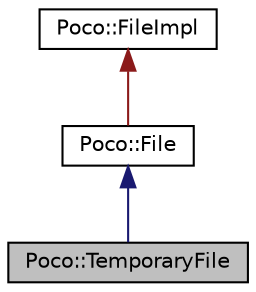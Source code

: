 digraph "Poco::TemporaryFile"
{
 // LATEX_PDF_SIZE
  edge [fontname="Helvetica",fontsize="10",labelfontname="Helvetica",labelfontsize="10"];
  node [fontname="Helvetica",fontsize="10",shape=record];
  Node1 [label="Poco::TemporaryFile",height=0.2,width=0.4,color="black", fillcolor="grey75", style="filled", fontcolor="black",tooltip=" "];
  Node2 -> Node1 [dir="back",color="midnightblue",fontsize="10",style="solid",fontname="Helvetica"];
  Node2 [label="Poco::File",height=0.2,width=0.4,color="black", fillcolor="white", style="filled",URL="$classPoco_1_1File.html",tooltip=" "];
  Node3 -> Node2 [dir="back",color="firebrick4",fontsize="10",style="solid",fontname="Helvetica"];
  Node3 [label="Poco::FileImpl",height=0.2,width=0.4,color="black", fillcolor="white", style="filled",URL="$classPoco_1_1FileImpl.html",tooltip=" "];
}
